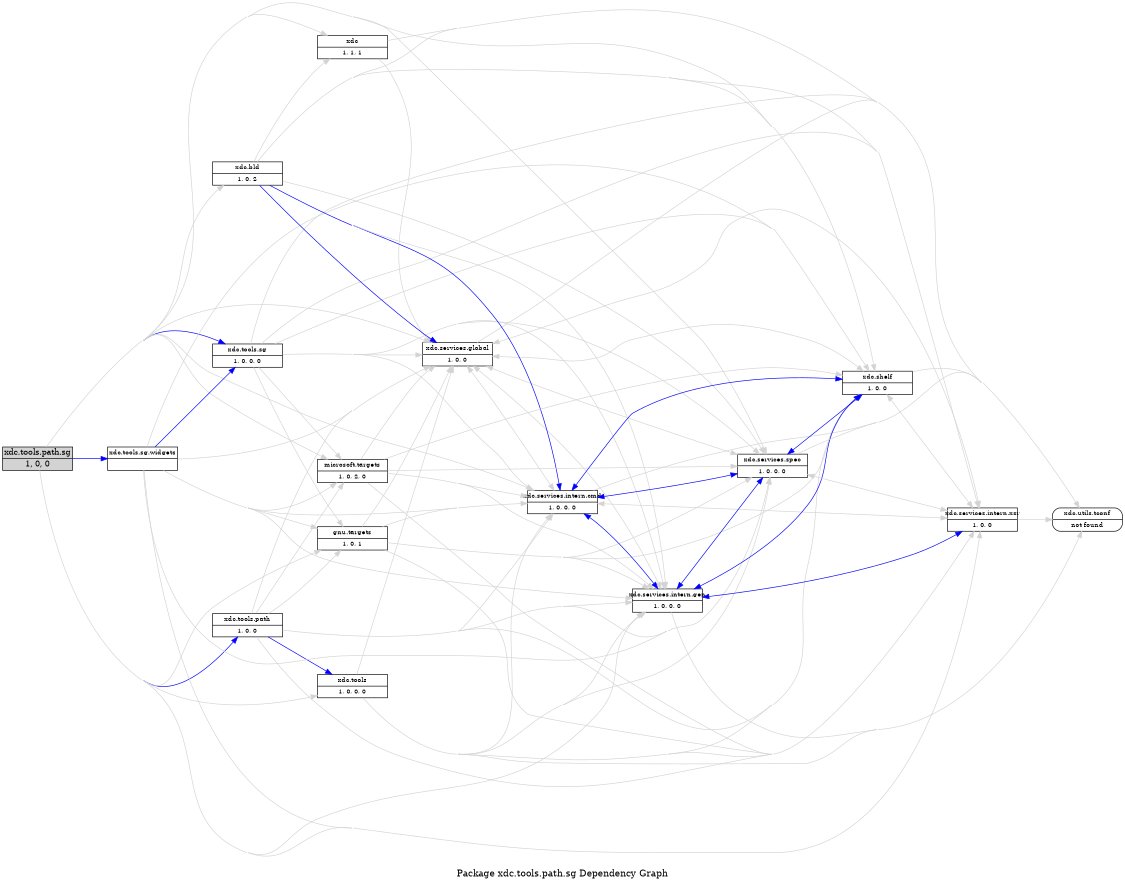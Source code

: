 digraph dependencies {
    label="\nPackage xdc.tools.path.sg Dependency Graph";
    size="7.5,10";
    rankdir=LR;
    ranksep=".75";
    concentrate="true";
    node [fixedsize=true, width=1.5, style=filled, color=black];
    node [font=Helvetica, fontsize=12, fillcolor=lightgrey];
    xdc_tools_path_sg [shape=record,label="xdc.tools.path.sg|1, 0, 0", URL="../../../../../../../../../../../rtree/library/trees/xdcprod/xdcprod-o46/product/Linux/xdctools_3_22_04_46/packages/xdc/tools/path/sg/package/package.rel.xml"];
    node [fontsize=10, fillcolor=white];

    edge [style=solid, color=blue]
    xdc_tools_sg [shape=record,label="xdc.tools.sg|1, 0, 0, 0", URL="../../../../../../../../../../../rtree/library/trees/xdcprod/xdcprod-o46/product/Linux/xdctools_3_22_04_46/packages/xdc/tools/sg/package/package.rel.svg"];
    xdc_tools_path_sg -> xdc_tools_sg;
    xdc_tools_path [shape=record,label="xdc.tools.path|1, 0, 0", URL="../../../../../../../../../../../rtree/library/trees/xdcprod/xdcprod-o46/product/Linux/xdctools_3_22_04_46/packages/xdc/tools/path/package/package.rel.svg"];
    xdc_tools_path_sg -> xdc_tools_path;
    xdc_tools_sg_widgets [shape=record,label="xdc.tools.sg.widgets|", URL="../../../../../../../../../../../rtree/library/trees/xdcprod/xdcprod-o46/product/Linux/xdctools_3_22_04_46/packages/xdc/tools/sg/widgets/package/package.rel.svg"];
    xdc_tools_path_sg -> xdc_tools_sg_widgets;

    edge [style=solid, color=lightgrey]
    xdc [shape=record,label="xdc|1, 1, 1", URL="../../../../../../../../../../../rtree/library/trees/xdcprod/xdcprod-o46/product/Linux/xdctools_3_22_04_46/packages/xdc/package/package.rel.svg"];
    xdc_tools_path_sg -> xdc;
    xdc_services_global [shape=record,label="xdc.services.global|1, 0, 0", URL="../../../../../../../../../../../rtree/library/trees/xdcprod/xdcprod-o46/product/Linux/xdctools_3_22_04_46/packages/xdc/services/global/package/package.rel.svg"];
    xdc_tools_path_sg -> xdc_services_global;
    xdc_bld [shape=record,label="xdc.bld|1, 0, 2", URL="../../../../../../../../../../../rtree/library/trees/xdcprod/xdcprod-o46/product/Linux/xdctools_3_22_04_46/packages/xdc/bld/package/package.rel.svg"];
    xdc_tools_path_sg -> xdc_bld;
    gnu_targets [shape=record,label="gnu.targets|1, 0, 1", URL="../../../../../../../../../../../rtree/library/trees/xdcprod/xdcprod-o46/product/Linux/xdctools_3_22_04_46/packages/gnu/targets/package/package.rel.svg"];
    xdc_tools_path_sg -> gnu_targets;
    microsoft_targets [shape=record,label="microsoft.targets|1, 0, 2, 0", URL="../../../../../../../../../../../rtree/library/trees/xdcprod/xdcprod-o46/product/Linux/xdctools_3_22_04_46/packages/microsoft/targets/package/package.rel.svg"];
    xdc_tools_path_sg -> microsoft_targets;
    xdc_tools [shape=record,label="xdc.tools|1, 0, 0, 0", URL="../../../../../../../../../../../rtree/library/trees/xdcprod/xdcprod-o46/product/Linux/xdctools_3_22_04_46/packages/xdc/tools/package/package.rel.svg"];
    xdc_tools_path_sg -> xdc_tools;
    xdc_services_intern_cmd [shape=record,label="xdc.services.intern.cmd|1, 0, 0, 0", URL="../../../../../../../../../../../rtree/library/trees/xdcprod/xdcprod-o46/product/Linux/xdctools_3_22_04_46/packages/xdc/services/intern/cmd/package/package.rel.svg"];
    xdc_tools_path_sg -> xdc_services_intern_cmd;
    xdc_services_intern_gen [shape=record,label="xdc.services.intern.gen|1, 0, 0, 0", URL="../../../../../../../../../../../rtree/library/trees/xdcprod/xdcprod-o46/product/Linux/xdctools_3_22_04_46/packages/xdc/services/intern/gen/package/package.rel.svg"];
    xdc_tools_path_sg -> xdc_services_intern_gen;
    xdc_services_intern_xsr [shape=record,label="xdc.services.intern.xsr|1, 0, 0", URL="../../../../../../../../../../../rtree/library/trees/xdcprod/xdcprod-o46/product/Linux/xdctools_3_22_04_46/packages/xdc/services/intern/xsr/package/package.rel.svg"];
    xdc_tools_path_sg -> xdc_services_intern_xsr;
    xdc_shelf [shape=record,label="xdc.shelf|1, 0, 0", URL="../../../../../../../../../../../rtree/library/trees/xdcprod/xdcprod-o46/product/Linux/xdctools_3_22_04_46/packages/xdc/shelf/package/package.rel.svg"];
    xdc_tools_path_sg -> xdc_shelf;
    xdc_services_spec [shape=record,label="xdc.services.spec|1, 0, 0, 0", URL="../../../../../../../../../../../rtree/library/trees/xdcprod/xdcprod-o46/product/Linux/xdctools_3_22_04_46/packages/xdc/services/spec/package/package.rel.svg"];
    xdc_tools_path_sg -> xdc_services_spec;

    edge [style=solid, color=blue]
    xdc_services_spec -> xdc_shelf;

    edge [style=solid, color=lightgrey]
    xdc_utils_tconf [shape=record,label="xdc.utils.tconf|not found"style=rounded, ];
    xdc_services_spec -> xdc_utils_tconf;
    xdc_services_spec -> xdc_services_global;
    xdc_services_spec -> xdc_shelf;
    xdc_services_spec -> xdc_services_intern_cmd;
    xdc_services_spec -> xdc_services_intern_gen;
    xdc_services_spec -> xdc_services_intern_xsr;

    edge [style=solid, color=blue]

    edge [style=solid, color=lightgrey]

    edge [style=solid, color=blue]

    edge [style=solid, color=lightgrey]
    xdc_shelf -> xdc_utils_tconf;
    xdc_shelf -> xdc_services_global;
    xdc_shelf -> xdc_services_spec;
    xdc_shelf -> xdc_services_intern_cmd;
    xdc_shelf -> xdc_services_intern_gen;
    xdc_shelf -> xdc_services_intern_xsr;

    edge [style=solid, color=blue]
    xdc_services_intern_xsr -> xdc_services_global;

    edge [style=solid, color=lightgrey]
    xdc_services_intern_xsr -> xdc_utils_tconf;
    xdc_services_intern_xsr -> xdc_services_global;
    xdc_services_intern_xsr -> xdc_services_spec;
    xdc_services_intern_xsr -> xdc_shelf;
    xdc_services_intern_xsr -> xdc_services_intern_cmd;
    xdc_services_intern_xsr -> xdc_services_intern_gen;

    edge [style=solid, color=blue]
    xdc_services_intern_gen -> xdc_shelf;
    xdc_services_intern_gen -> xdc_services_spec;
    xdc_services_intern_gen -> xdc_services_global;
    xdc_services_intern_gen -> xdc_services_intern_xsr;

    edge [style=solid, color=lightgrey]
    xdc_services_intern_gen -> xdc_utils_tconf;
    xdc_services_intern_gen -> xdc_services_global;
    xdc_services_intern_gen -> xdc_services_spec;
    xdc_services_intern_gen -> xdc_shelf;
    xdc_services_intern_gen -> xdc_services_intern_cmd;
    xdc_services_intern_gen -> xdc_services_intern_xsr;

    edge [style=solid, color=blue]
    xdc_services_intern_cmd -> xdc_shelf;
    xdc_services_intern_cmd -> xdc_services_spec;
    xdc_services_intern_cmd -> xdc_services_global;
    xdc_services_intern_cmd -> xdc_services_intern_gen;

    edge [style=solid, color=lightgrey]
    xdc_services_intern_cmd -> xdc_utils_tconf;
    xdc_services_intern_cmd -> xdc_services_global;
    xdc_services_intern_cmd -> xdc_services_spec;
    xdc_services_intern_cmd -> xdc_shelf;
    xdc_services_intern_cmd -> xdc_services_intern_gen;
    xdc_services_intern_cmd -> xdc_services_intern_xsr;

    edge [style=solid, color=blue]

    edge [style=solid, color=lightgrey]
    xdc_tools -> xdc_utils_tconf;
    xdc_tools -> xdc_services_global;
    xdc_tools -> xdc_services_spec;
    xdc_tools -> xdc_shelf;
    xdc_tools -> xdc_services_intern_cmd;
    xdc_tools -> xdc_services_intern_gen;
    xdc_tools -> xdc_services_intern_xsr;

    edge [style=solid, color=blue]

    edge [style=solid, color=lightgrey]
    microsoft_targets -> xdc_services_global;
    microsoft_targets -> xdc_services_spec;
    microsoft_targets -> xdc_services_intern_gen;
    microsoft_targets -> xdc_services_intern_cmd;
    microsoft_targets -> xdc_services_intern_xsr;
    microsoft_targets -> xdc_shelf;

    edge [style=solid, color=blue]

    edge [style=solid, color=lightgrey]
    gnu_targets -> xdc_services_global;
    gnu_targets -> xdc_services_spec;
    gnu_targets -> xdc_services_intern_gen;
    gnu_targets -> xdc_services_intern_cmd;
    gnu_targets -> xdc_services_intern_xsr;
    gnu_targets -> xdc_shelf;

    edge [style=solid, color=blue]
    xdc_bld -> xdc_services_global;
    xdc_bld -> xdc_services_intern_cmd;

    edge [style=solid, color=lightgrey]
    xdc_bld -> xdc_utils_tconf;
    xdc_bld -> xdc;
    xdc_bld -> xdc_services_global;
    xdc_bld -> xdc_services_spec;
    xdc_bld -> xdc_shelf;
    xdc_bld -> xdc_services_intern_cmd;
    xdc_bld -> xdc_services_intern_gen;
    xdc_bld -> xdc_services_intern_xsr;

    edge [style=solid, color=blue]

    edge [style=solid, color=lightgrey]
    xdc_services_global -> xdc_utils_tconf;
    xdc_services_global -> xdc_services_spec;
    xdc_services_global -> xdc_shelf;
    xdc_services_global -> xdc_services_intern_cmd;
    xdc_services_global -> xdc_services_intern_gen;
    xdc_services_global -> xdc_services_intern_xsr;

    edge [style=solid, color=blue]

    edge [style=solid, color=lightgrey]
    xdc -> xdc_utils_tconf;
    xdc -> xdc_services_global;

    edge [style=solid, color=blue]
    xdc_tools_sg_widgets -> xdc_tools_sg;

    edge [style=solid, color=lightgrey]
    xdc_tools_sg_widgets -> xdc_services_global;
    xdc_tools_sg_widgets -> gnu_targets;
    xdc_tools_sg_widgets -> microsoft_targets;
    xdc_tools_sg_widgets -> xdc_services_intern_cmd;
    xdc_tools_sg_widgets -> xdc_services_intern_gen;
    xdc_tools_sg_widgets -> xdc_services_intern_xsr;
    xdc_tools_sg_widgets -> xdc_shelf;
    xdc_tools_sg_widgets -> xdc_services_spec;

    edge [style=solid, color=blue]
    xdc_tools_path -> xdc_tools;

    edge [style=solid, color=lightgrey]
    xdc_tools_path -> xdc_services_global;
    xdc_tools_path -> gnu_targets;
    xdc_tools_path -> microsoft_targets;
    xdc_tools_path -> xdc_tools;
    xdc_tools_path -> xdc_services_intern_cmd;
    xdc_tools_path -> xdc_services_intern_gen;
    xdc_tools_path -> xdc_services_intern_xsr;
    xdc_tools_path -> xdc_shelf;
    xdc_tools_path -> xdc_services_spec;

    edge [style=solid, color=blue]

    edge [style=solid, color=lightgrey]
    xdc_tools_sg -> xdc_utils_tconf;
    xdc_tools_sg -> xdc_services_global;
    xdc_tools_sg -> gnu_targets;
    xdc_tools_sg -> microsoft_targets;
    xdc_tools_sg -> xdc_services_spec;
    xdc_tools_sg -> xdc_shelf;
    xdc_tools_sg -> xdc_services_intern_cmd;
    xdc_tools_sg -> xdc_services_intern_gen;
    xdc_tools_sg -> xdc_services_intern_xsr;
}
